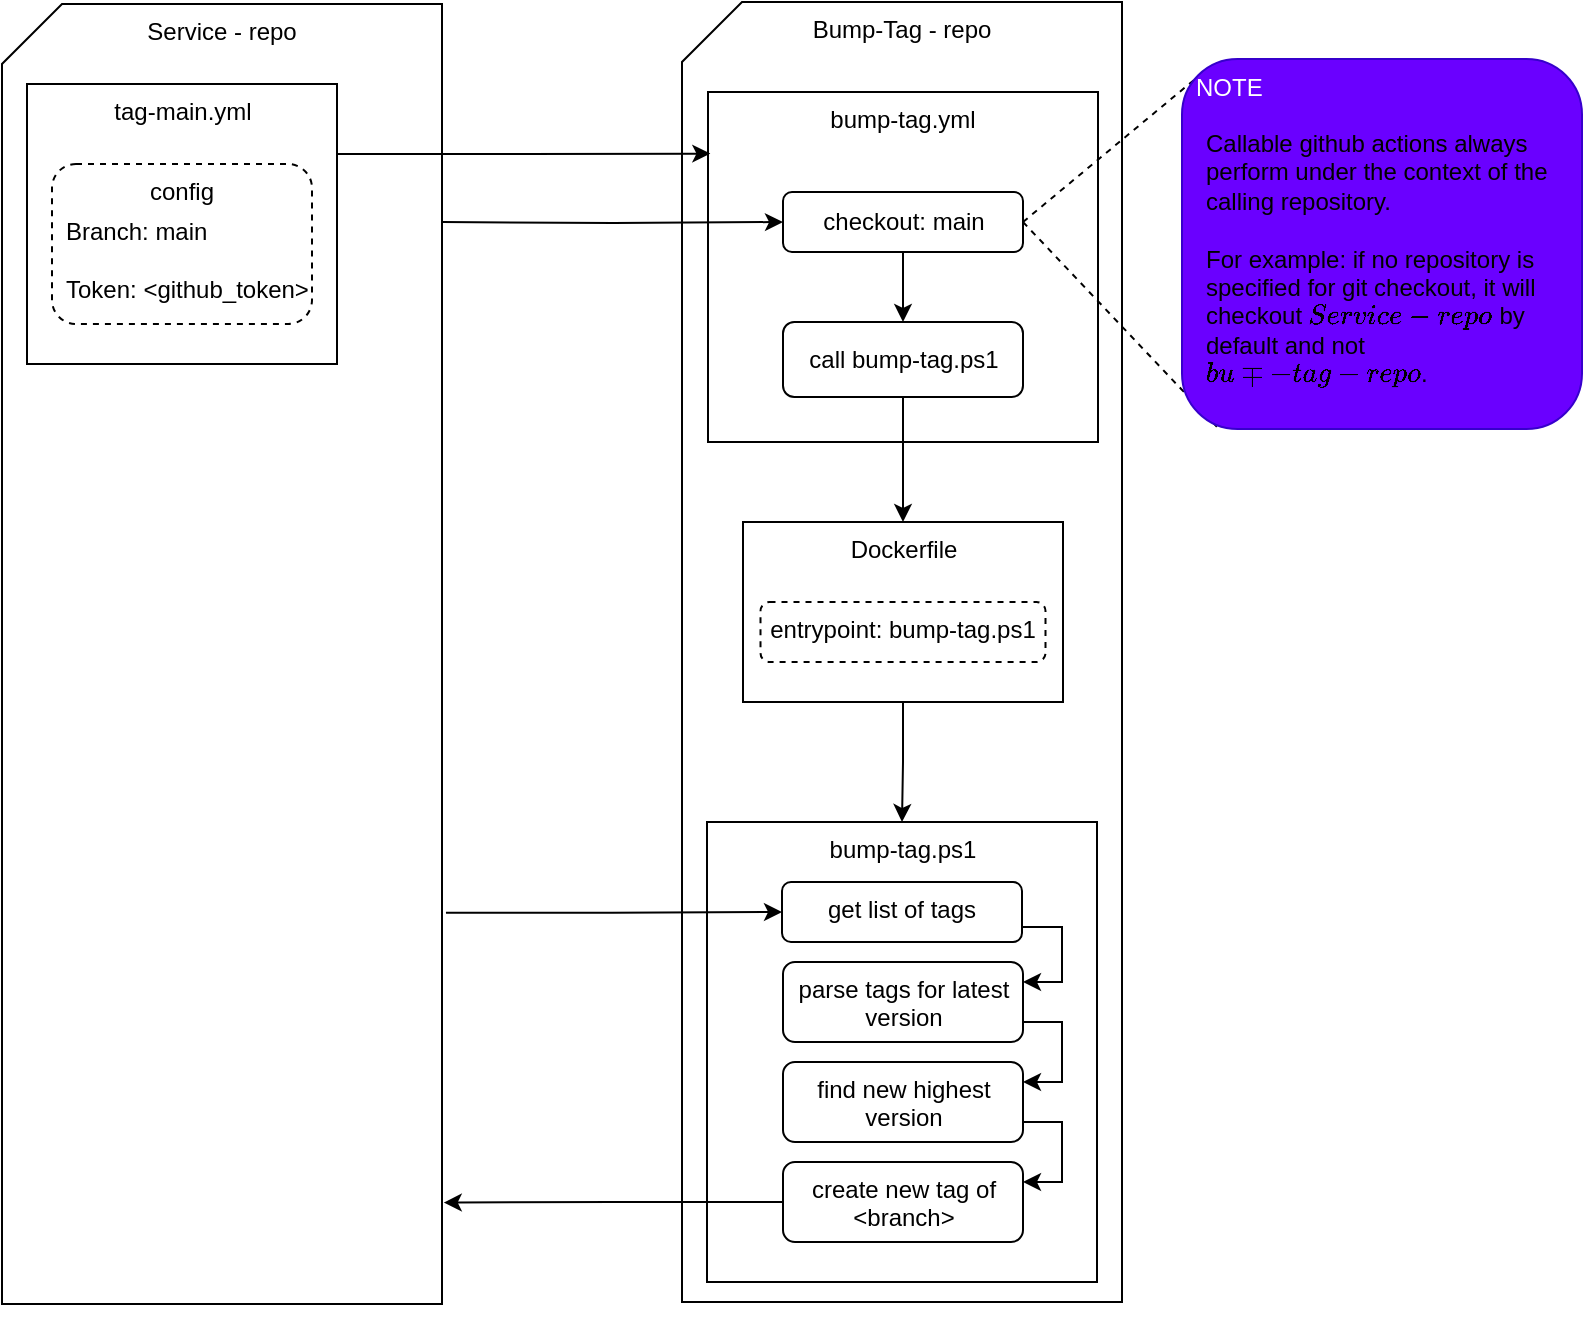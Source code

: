 <mxfile version="28.1.2">
  <diagram name="Page-1" id="UJtQWAghiVEcKe4bV43y">
    <mxGraphModel dx="933" dy="730" grid="1" gridSize="10" guides="1" tooltips="1" connect="1" arrows="1" fold="1" page="1" pageScale="1" pageWidth="850" pageHeight="1100" math="0" shadow="0">
      <root>
        <mxCell id="0" />
        <mxCell id="1" parent="0" />
        <mxCell id="7fWIRevmpxbkSa8B_ajp-3" value="Service - repo&lt;div&gt;&lt;br&gt;&lt;/div&gt;" style="shape=card;whiteSpace=wrap;verticalAlign=top;align=center;html=1;" vertex="1" parent="1">
          <mxGeometry x="40" y="171" width="220" height="650" as="geometry" />
        </mxCell>
        <mxCell id="7fWIRevmpxbkSa8B_ajp-4" value="Bump-Tag - repo" style="shape=card;whiteSpace=wrap;html=1;verticalAlign=top;align=center;" vertex="1" parent="1">
          <mxGeometry x="380" y="170" width="220" height="650" as="geometry" />
        </mxCell>
        <mxCell id="7fWIRevmpxbkSa8B_ajp-5" style="edgeStyle=orthogonalEdgeStyle;rounded=0;orthogonalLoop=1;jettySize=auto;html=1;exitX=0.5;exitY=1;exitDx=0;exitDy=0;exitPerimeter=0;" edge="1" parent="1" source="7fWIRevmpxbkSa8B_ajp-4" target="7fWIRevmpxbkSa8B_ajp-4">
          <mxGeometry relative="1" as="geometry" />
        </mxCell>
        <mxCell id="7fWIRevmpxbkSa8B_ajp-6" value="tag-main.yml" style="rounded=0;whiteSpace=wrap;html=1;verticalAlign=top;" vertex="1" parent="1">
          <mxGeometry x="52.5" y="211" width="155" height="140" as="geometry" />
        </mxCell>
        <mxCell id="7fWIRevmpxbkSa8B_ajp-8" value="bump-tag.yml" style="rounded=0;whiteSpace=wrap;html=1;verticalAlign=top;" vertex="1" parent="1">
          <mxGeometry x="393" y="215" width="195" height="175" as="geometry" />
        </mxCell>
        <mxCell id="7fWIRevmpxbkSa8B_ajp-14" value="config" style="rounded=1;whiteSpace=wrap;html=1;dashed=1;verticalAlign=top;" vertex="1" parent="1">
          <mxGeometry x="65" y="251" width="130" height="80" as="geometry" />
        </mxCell>
        <mxCell id="7fWIRevmpxbkSa8B_ajp-15" value="Branch: main&lt;div&gt;&lt;br&gt;&lt;/div&gt;&lt;div&gt;Token: &amp;lt;github_token&amp;gt;&lt;/div&gt;" style="text;html=1;align=left;verticalAlign=middle;whiteSpace=wrap;rounded=0;" vertex="1" parent="1">
          <mxGeometry x="70" y="279" width="130" height="40" as="geometry" />
        </mxCell>
        <mxCell id="7fWIRevmpxbkSa8B_ajp-24" style="edgeStyle=orthogonalEdgeStyle;rounded=0;orthogonalLoop=1;jettySize=auto;html=1;exitX=0.5;exitY=1;exitDx=0;exitDy=0;entryX=0.5;entryY=0;entryDx=0;entryDy=0;" edge="1" parent="1" source="7fWIRevmpxbkSa8B_ajp-17" target="7fWIRevmpxbkSa8B_ajp-21">
          <mxGeometry relative="1" as="geometry" />
        </mxCell>
        <mxCell id="7fWIRevmpxbkSa8B_ajp-43" style="rounded=0;orthogonalLoop=1;jettySize=auto;html=1;exitX=1;exitY=0.5;exitDx=0;exitDy=0;entryX=0.053;entryY=0.036;entryDx=0;entryDy=0;fontFamily=Helvetica;fontSize=12;fontColor=default;endArrow=none;endFill=0;dashed=1;entryPerimeter=0;" edge="1" parent="1" source="7fWIRevmpxbkSa8B_ajp-17" target="7fWIRevmpxbkSa8B_ajp-41">
          <mxGeometry relative="1" as="geometry" />
        </mxCell>
        <mxCell id="7fWIRevmpxbkSa8B_ajp-44" style="rounded=0;orthogonalLoop=1;jettySize=auto;html=1;exitX=1;exitY=0.5;exitDx=0;exitDy=0;entryX=0.089;entryY=0.996;entryDx=0;entryDy=0;fontFamily=Helvetica;fontSize=12;fontColor=default;dashed=1;endArrow=none;endFill=0;entryPerimeter=0;" edge="1" parent="1" source="7fWIRevmpxbkSa8B_ajp-17" target="7fWIRevmpxbkSa8B_ajp-41">
          <mxGeometry relative="1" as="geometry" />
        </mxCell>
        <mxCell id="7fWIRevmpxbkSa8B_ajp-17" value="checkout: main" style="rounded=1;whiteSpace=wrap;html=1;" vertex="1" parent="1">
          <mxGeometry x="430.5" y="265" width="120" height="30" as="geometry" />
        </mxCell>
        <mxCell id="7fWIRevmpxbkSa8B_ajp-29" style="edgeStyle=orthogonalEdgeStyle;rounded=0;orthogonalLoop=1;jettySize=auto;html=1;exitX=0.5;exitY=1;exitDx=0;exitDy=0;entryX=0.5;entryY=0;entryDx=0;entryDy=0;fontFamily=Helvetica;fontSize=12;fontColor=default;" edge="1" parent="1" source="7fWIRevmpxbkSa8B_ajp-34" target="7fWIRevmpxbkSa8B_ajp-28">
          <mxGeometry relative="1" as="geometry" />
        </mxCell>
        <mxCell id="7fWIRevmpxbkSa8B_ajp-21" value="call bump-tag.ps1" style="rounded=1;whiteSpace=wrap;html=1;" vertex="1" parent="1">
          <mxGeometry x="430.5" y="330" width="120" height="37.5" as="geometry" />
        </mxCell>
        <mxCell id="7fWIRevmpxbkSa8B_ajp-28" value="bump-tag.ps1" style="rounded=0;whiteSpace=wrap;html=1;verticalAlign=top;" vertex="1" parent="1">
          <mxGeometry x="392.5" y="580" width="195" height="230" as="geometry" />
        </mxCell>
        <mxCell id="7fWIRevmpxbkSa8B_ajp-45" style="edgeStyle=orthogonalEdgeStyle;rounded=0;orthogonalLoop=1;jettySize=auto;html=1;exitX=1;exitY=0.75;exitDx=0;exitDy=0;entryX=1;entryY=0.25;entryDx=0;entryDy=0;fontFamily=Helvetica;fontSize=12;fontColor=default;" edge="1" parent="1" source="7fWIRevmpxbkSa8B_ajp-30" target="7fWIRevmpxbkSa8B_ajp-31">
          <mxGeometry relative="1" as="geometry">
            <Array as="points">
              <mxPoint x="570" y="633" />
              <mxPoint x="570" y="660" />
            </Array>
          </mxGeometry>
        </mxCell>
        <mxCell id="7fWIRevmpxbkSa8B_ajp-30" value="get list of tags" style="rounded=1;whiteSpace=wrap;html=1;strokeColor=default;align=center;verticalAlign=top;fontFamily=Helvetica;fontSize=12;fontColor=default;fillColor=default;" vertex="1" parent="1">
          <mxGeometry x="430" y="610" width="120" height="30" as="geometry" />
        </mxCell>
        <mxCell id="7fWIRevmpxbkSa8B_ajp-47" style="edgeStyle=orthogonalEdgeStyle;rounded=0;orthogonalLoop=1;jettySize=auto;html=1;exitX=1;exitY=0.75;exitDx=0;exitDy=0;entryX=1;entryY=0.25;entryDx=0;entryDy=0;fontFamily=Helvetica;fontSize=12;fontColor=default;" edge="1" parent="1" source="7fWIRevmpxbkSa8B_ajp-31" target="7fWIRevmpxbkSa8B_ajp-32">
          <mxGeometry relative="1" as="geometry">
            <Array as="points">
              <mxPoint x="570" y="680" />
              <mxPoint x="570" y="710" />
            </Array>
          </mxGeometry>
        </mxCell>
        <mxCell id="7fWIRevmpxbkSa8B_ajp-31" value="parse tags for latest version" style="rounded=1;whiteSpace=wrap;html=1;strokeColor=default;align=center;verticalAlign=top;fontFamily=Helvetica;fontSize=12;fontColor=default;fillColor=default;" vertex="1" parent="1">
          <mxGeometry x="430.5" y="650" width="120" height="40" as="geometry" />
        </mxCell>
        <mxCell id="7fWIRevmpxbkSa8B_ajp-48" style="edgeStyle=orthogonalEdgeStyle;rounded=0;orthogonalLoop=1;jettySize=auto;html=1;exitX=1;exitY=0.75;exitDx=0;exitDy=0;entryX=1;entryY=0.25;entryDx=0;entryDy=0;fontFamily=Helvetica;fontSize=12;fontColor=default;" edge="1" parent="1" source="7fWIRevmpxbkSa8B_ajp-32" target="7fWIRevmpxbkSa8B_ajp-33">
          <mxGeometry relative="1" as="geometry">
            <Array as="points">
              <mxPoint x="570" y="730" />
              <mxPoint x="570" y="760" />
            </Array>
          </mxGeometry>
        </mxCell>
        <mxCell id="7fWIRevmpxbkSa8B_ajp-32" value="find new highest version" style="rounded=1;whiteSpace=wrap;html=1;strokeColor=default;align=center;verticalAlign=top;fontFamily=Helvetica;fontSize=12;fontColor=default;fillColor=default;" vertex="1" parent="1">
          <mxGeometry x="430.5" y="700" width="120" height="40" as="geometry" />
        </mxCell>
        <mxCell id="7fWIRevmpxbkSa8B_ajp-33" value="create new tag of &amp;lt;branch&amp;gt;" style="rounded=1;whiteSpace=wrap;html=1;strokeColor=default;align=center;verticalAlign=top;fontFamily=Helvetica;fontSize=12;fontColor=default;fillColor=default;" vertex="1" parent="1">
          <mxGeometry x="430.5" y="750" width="120" height="40" as="geometry" />
        </mxCell>
        <mxCell id="7fWIRevmpxbkSa8B_ajp-35" value="" style="edgeStyle=orthogonalEdgeStyle;rounded=0;orthogonalLoop=1;jettySize=auto;html=1;exitX=0.5;exitY=1;exitDx=0;exitDy=0;entryX=0.5;entryY=0;entryDx=0;entryDy=0;fontFamily=Helvetica;fontSize=12;fontColor=default;" edge="1" parent="1" source="7fWIRevmpxbkSa8B_ajp-21" target="7fWIRevmpxbkSa8B_ajp-34">
          <mxGeometry relative="1" as="geometry">
            <mxPoint x="491" y="368" as="sourcePoint" />
            <mxPoint x="490" y="490" as="targetPoint" />
          </mxGeometry>
        </mxCell>
        <mxCell id="7fWIRevmpxbkSa8B_ajp-34" value="Dockerfile" style="rounded=0;whiteSpace=wrap;html=1;strokeColor=default;align=center;verticalAlign=top;fontFamily=Helvetica;fontSize=12;fontColor=default;fillColor=default;" vertex="1" parent="1">
          <mxGeometry x="410.5" y="430" width="160" height="90" as="geometry" />
        </mxCell>
        <mxCell id="7fWIRevmpxbkSa8B_ajp-36" value="entrypoint: bump-tag.ps1" style="rounded=1;whiteSpace=wrap;html=1;strokeColor=default;align=center;verticalAlign=top;fontFamily=Helvetica;fontSize=12;fontColor=default;fillColor=default;dashed=1;" vertex="1" parent="1">
          <mxGeometry x="419.25" y="470" width="142.5" height="30" as="geometry" />
        </mxCell>
        <mxCell id="7fWIRevmpxbkSa8B_ajp-37" style="edgeStyle=orthogonalEdgeStyle;rounded=0;orthogonalLoop=1;jettySize=auto;html=1;exitX=1.009;exitY=0.699;exitDx=0;exitDy=0;entryX=0;entryY=0.5;entryDx=0;entryDy=0;fontFamily=Helvetica;fontSize=12;fontColor=default;exitPerimeter=0;" edge="1" parent="1" source="7fWIRevmpxbkSa8B_ajp-3" target="7fWIRevmpxbkSa8B_ajp-30">
          <mxGeometry relative="1" as="geometry" />
        </mxCell>
        <mxCell id="7fWIRevmpxbkSa8B_ajp-38" style="edgeStyle=orthogonalEdgeStyle;rounded=0;orthogonalLoop=1;jettySize=auto;html=1;exitX=0;exitY=0.5;exitDx=0;exitDy=0;entryX=1.004;entryY=0.922;entryDx=0;entryDy=0;entryPerimeter=0;fontFamily=Helvetica;fontSize=12;fontColor=default;" edge="1" parent="1" source="7fWIRevmpxbkSa8B_ajp-33" target="7fWIRevmpxbkSa8B_ajp-3">
          <mxGeometry relative="1" as="geometry" />
        </mxCell>
        <mxCell id="7fWIRevmpxbkSa8B_ajp-39" style="edgeStyle=orthogonalEdgeStyle;rounded=0;orthogonalLoop=1;jettySize=auto;html=1;exitX=1;exitY=0.25;exitDx=0;exitDy=0;entryX=0.006;entryY=0.176;entryDx=0;entryDy=0;entryPerimeter=0;fontFamily=Helvetica;fontSize=12;fontColor=default;" edge="1" parent="1" source="7fWIRevmpxbkSa8B_ajp-6" target="7fWIRevmpxbkSa8B_ajp-8">
          <mxGeometry relative="1" as="geometry" />
        </mxCell>
        <mxCell id="7fWIRevmpxbkSa8B_ajp-41" value="NOTE" style="rounded=1;whiteSpace=wrap;html=1;align=left;verticalAlign=top;fontFamily=Helvetica;fontSize=12;fillColor=light-dark(#6a00ff, #2d006b);fontColor=#ffffff;strokeColor=#3700CC;spacingLeft=5;" vertex="1" parent="1">
          <mxGeometry x="630" y="198.5" width="200" height="185" as="geometry" />
        </mxCell>
        <mxCell id="7fWIRevmpxbkSa8B_ajp-42" value="Callable github actions always perform under the context of the calling repository.&lt;br&gt;&lt;br&gt;For example: if no repository is specified for git checkout, it will checkout `Service - repo` by default and not `bump-tag - repo`." style="text;html=1;align=left;verticalAlign=top;whiteSpace=wrap;rounded=0;fontFamily=Helvetica;fontSize=12;fontColor=default;" vertex="1" parent="1">
          <mxGeometry x="640" y="227.25" width="180" height="142.75" as="geometry" />
        </mxCell>
        <mxCell id="7fWIRevmpxbkSa8B_ajp-49" style="edgeStyle=orthogonalEdgeStyle;rounded=0;orthogonalLoop=1;jettySize=auto;html=1;entryX=0;entryY=0.5;entryDx=0;entryDy=0;fontFamily=Helvetica;fontSize=12;fontColor=default;" edge="1" parent="1" target="7fWIRevmpxbkSa8B_ajp-17">
          <mxGeometry relative="1" as="geometry">
            <mxPoint x="260" y="280" as="sourcePoint" />
          </mxGeometry>
        </mxCell>
      </root>
    </mxGraphModel>
  </diagram>
</mxfile>
